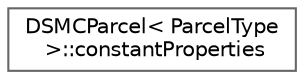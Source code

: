 digraph "Graphical Class Hierarchy"
{
 // LATEX_PDF_SIZE
  bgcolor="transparent";
  edge [fontname=Helvetica,fontsize=10,labelfontname=Helvetica,labelfontsize=10];
  node [fontname=Helvetica,fontsize=10,shape=box,height=0.2,width=0.4];
  rankdir="LR";
  Node0 [id="Node000000",label="DSMCParcel\< ParcelType\l \>::constantProperties",height=0.2,width=0.4,color="grey40", fillcolor="white", style="filled",URL="$classFoam_1_1DSMCParcel_1_1constantProperties.html",tooltip=" "];
}
